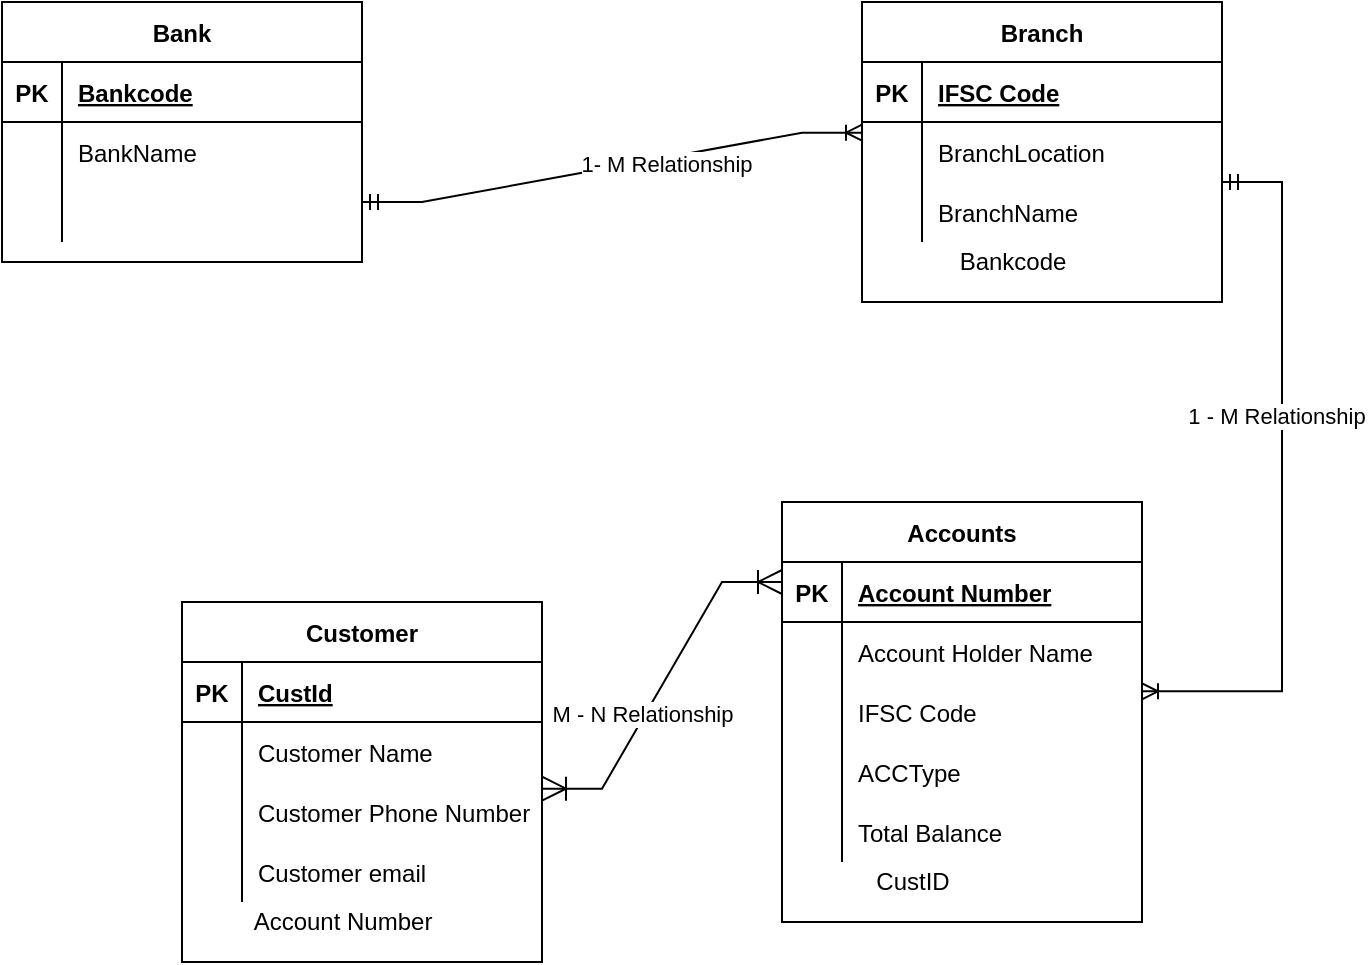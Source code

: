<mxfile version="18.0.3" type="device"><diagram id="gw29YRTN-MLxQQ9YU6rj" name="Page-1"><mxGraphModel dx="1043" dy="571" grid="1" gridSize="10" guides="1" tooltips="1" connect="1" arrows="1" fold="1" page="1" pageScale="1" pageWidth="850" pageHeight="1100" math="0" shadow="0"><root><mxCell id="0"/><mxCell id="1" parent="0"/><mxCell id="H1KIFYh0fCgbAE-McdSA-1" value="Accounts" style="shape=table;startSize=30;container=1;collapsible=1;childLayout=tableLayout;fixedRows=1;rowLines=0;fontStyle=1;align=center;resizeLast=1;" parent="1" vertex="1"><mxGeometry x="570" y="310" width="180" height="210" as="geometry"/></mxCell><mxCell id="H1KIFYh0fCgbAE-McdSA-2" value="" style="shape=tableRow;horizontal=0;startSize=0;swimlaneHead=0;swimlaneBody=0;fillColor=none;collapsible=0;dropTarget=0;points=[[0,0.5],[1,0.5]];portConstraint=eastwest;top=0;left=0;right=0;bottom=1;" parent="H1KIFYh0fCgbAE-McdSA-1" vertex="1"><mxGeometry y="30" width="180" height="30" as="geometry"/></mxCell><mxCell id="H1KIFYh0fCgbAE-McdSA-3" value="PK" style="shape=partialRectangle;connectable=0;fillColor=none;top=0;left=0;bottom=0;right=0;fontStyle=1;overflow=hidden;" parent="H1KIFYh0fCgbAE-McdSA-2" vertex="1"><mxGeometry width="30" height="30" as="geometry"><mxRectangle width="30" height="30" as="alternateBounds"/></mxGeometry></mxCell><mxCell id="H1KIFYh0fCgbAE-McdSA-4" value="Account Number" style="shape=partialRectangle;connectable=0;fillColor=none;top=0;left=0;bottom=0;right=0;align=left;spacingLeft=6;fontStyle=5;overflow=hidden;" parent="H1KIFYh0fCgbAE-McdSA-2" vertex="1"><mxGeometry x="30" width="150" height="30" as="geometry"><mxRectangle width="150" height="30" as="alternateBounds"/></mxGeometry></mxCell><mxCell id="H1KIFYh0fCgbAE-McdSA-5" value="" style="shape=tableRow;horizontal=0;startSize=0;swimlaneHead=0;swimlaneBody=0;fillColor=none;collapsible=0;dropTarget=0;points=[[0,0.5],[1,0.5]];portConstraint=eastwest;top=0;left=0;right=0;bottom=0;" parent="H1KIFYh0fCgbAE-McdSA-1" vertex="1"><mxGeometry y="60" width="180" height="30" as="geometry"/></mxCell><mxCell id="H1KIFYh0fCgbAE-McdSA-6" value="" style="shape=partialRectangle;connectable=0;fillColor=none;top=0;left=0;bottom=0;right=0;editable=1;overflow=hidden;" parent="H1KIFYh0fCgbAE-McdSA-5" vertex="1"><mxGeometry width="30" height="30" as="geometry"><mxRectangle width="30" height="30" as="alternateBounds"/></mxGeometry></mxCell><mxCell id="H1KIFYh0fCgbAE-McdSA-7" value="Account Holder Name" style="shape=partialRectangle;connectable=0;fillColor=none;top=0;left=0;bottom=0;right=0;align=left;spacingLeft=6;overflow=hidden;" parent="H1KIFYh0fCgbAE-McdSA-5" vertex="1"><mxGeometry x="30" width="150" height="30" as="geometry"><mxRectangle width="150" height="30" as="alternateBounds"/></mxGeometry></mxCell><mxCell id="H1KIFYh0fCgbAE-McdSA-8" value="" style="shape=tableRow;horizontal=0;startSize=0;swimlaneHead=0;swimlaneBody=0;fillColor=none;collapsible=0;dropTarget=0;points=[[0,0.5],[1,0.5]];portConstraint=eastwest;top=0;left=0;right=0;bottom=0;" parent="H1KIFYh0fCgbAE-McdSA-1" vertex="1"><mxGeometry y="90" width="180" height="30" as="geometry"/></mxCell><mxCell id="H1KIFYh0fCgbAE-McdSA-9" value="" style="shape=partialRectangle;connectable=0;fillColor=none;top=0;left=0;bottom=0;right=0;editable=1;overflow=hidden;" parent="H1KIFYh0fCgbAE-McdSA-8" vertex="1"><mxGeometry width="30" height="30" as="geometry"><mxRectangle width="30" height="30" as="alternateBounds"/></mxGeometry></mxCell><mxCell id="H1KIFYh0fCgbAE-McdSA-10" value="IFSC Code" style="shape=partialRectangle;connectable=0;fillColor=none;top=0;left=0;bottom=0;right=0;align=left;spacingLeft=6;overflow=hidden;" parent="H1KIFYh0fCgbAE-McdSA-8" vertex="1"><mxGeometry x="30" width="150" height="30" as="geometry"><mxRectangle width="150" height="30" as="alternateBounds"/></mxGeometry></mxCell><mxCell id="RsYhlBpxTM3ad78ZL0je-14" value="" style="shape=tableRow;horizontal=0;startSize=0;swimlaneHead=0;swimlaneBody=0;fillColor=none;collapsible=0;dropTarget=0;points=[[0,0.5],[1,0.5]];portConstraint=eastwest;top=0;left=0;right=0;bottom=0;" parent="H1KIFYh0fCgbAE-McdSA-1" vertex="1"><mxGeometry y="120" width="180" height="30" as="geometry"/></mxCell><mxCell id="RsYhlBpxTM3ad78ZL0je-15" value="" style="shape=partialRectangle;connectable=0;fillColor=none;top=0;left=0;bottom=0;right=0;editable=1;overflow=hidden;" parent="RsYhlBpxTM3ad78ZL0je-14" vertex="1"><mxGeometry width="30" height="30" as="geometry"><mxRectangle width="30" height="30" as="alternateBounds"/></mxGeometry></mxCell><mxCell id="RsYhlBpxTM3ad78ZL0je-16" value="ACCType" style="shape=partialRectangle;connectable=0;fillColor=none;top=0;left=0;bottom=0;right=0;align=left;spacingLeft=6;overflow=hidden;" parent="RsYhlBpxTM3ad78ZL0je-14" vertex="1"><mxGeometry x="30" width="150" height="30" as="geometry"><mxRectangle width="150" height="30" as="alternateBounds"/></mxGeometry></mxCell><mxCell id="RsYhlBpxTM3ad78ZL0je-17" value="" style="shape=tableRow;horizontal=0;startSize=0;swimlaneHead=0;swimlaneBody=0;fillColor=none;collapsible=0;dropTarget=0;points=[[0,0.5],[1,0.5]];portConstraint=eastwest;top=0;left=0;right=0;bottom=0;" parent="H1KIFYh0fCgbAE-McdSA-1" vertex="1"><mxGeometry y="150" width="180" height="30" as="geometry"/></mxCell><mxCell id="RsYhlBpxTM3ad78ZL0je-18" value="" style="shape=partialRectangle;connectable=0;fillColor=none;top=0;left=0;bottom=0;right=0;editable=1;overflow=hidden;" parent="RsYhlBpxTM3ad78ZL0je-17" vertex="1"><mxGeometry width="30" height="30" as="geometry"><mxRectangle width="30" height="30" as="alternateBounds"/></mxGeometry></mxCell><mxCell id="RsYhlBpxTM3ad78ZL0je-19" value="Total Balance" style="shape=partialRectangle;connectable=0;fillColor=none;top=0;left=0;bottom=0;right=0;align=left;spacingLeft=6;overflow=hidden;" parent="RsYhlBpxTM3ad78ZL0je-17" vertex="1"><mxGeometry x="30" width="150" height="30" as="geometry"><mxRectangle width="150" height="30" as="alternateBounds"/></mxGeometry></mxCell><mxCell id="H1KIFYh0fCgbAE-McdSA-18" value="Customer" style="shape=table;startSize=30;container=1;collapsible=1;childLayout=tableLayout;fixedRows=1;rowLines=0;fontStyle=1;align=center;resizeLast=1;" parent="1" vertex="1"><mxGeometry x="270" y="360" width="180" height="180" as="geometry"/></mxCell><mxCell id="H1KIFYh0fCgbAE-McdSA-19" value="" style="shape=tableRow;horizontal=0;startSize=0;swimlaneHead=0;swimlaneBody=0;fillColor=none;collapsible=0;dropTarget=0;points=[[0,0.5],[1,0.5]];portConstraint=eastwest;top=0;left=0;right=0;bottom=1;" parent="H1KIFYh0fCgbAE-McdSA-18" vertex="1"><mxGeometry y="30" width="180" height="30" as="geometry"/></mxCell><mxCell id="H1KIFYh0fCgbAE-McdSA-20" value="PK" style="shape=partialRectangle;connectable=0;fillColor=none;top=0;left=0;bottom=0;right=0;fontStyle=1;overflow=hidden;" parent="H1KIFYh0fCgbAE-McdSA-19" vertex="1"><mxGeometry width="30" height="30" as="geometry"><mxRectangle width="30" height="30" as="alternateBounds"/></mxGeometry></mxCell><mxCell id="H1KIFYh0fCgbAE-McdSA-21" value="CustId" style="shape=partialRectangle;connectable=0;fillColor=none;top=0;left=0;bottom=0;right=0;align=left;spacingLeft=6;fontStyle=5;overflow=hidden;" parent="H1KIFYh0fCgbAE-McdSA-19" vertex="1"><mxGeometry x="30" width="150" height="30" as="geometry"><mxRectangle width="150" height="30" as="alternateBounds"/></mxGeometry></mxCell><mxCell id="H1KIFYh0fCgbAE-McdSA-22" value="" style="shape=tableRow;horizontal=0;startSize=0;swimlaneHead=0;swimlaneBody=0;fillColor=none;collapsible=0;dropTarget=0;points=[[0,0.5],[1,0.5]];portConstraint=eastwest;top=0;left=0;right=0;bottom=0;" parent="H1KIFYh0fCgbAE-McdSA-18" vertex="1"><mxGeometry y="60" width="180" height="30" as="geometry"/></mxCell><mxCell id="H1KIFYh0fCgbAE-McdSA-23" value="" style="shape=partialRectangle;connectable=0;fillColor=none;top=0;left=0;bottom=0;right=0;editable=1;overflow=hidden;" parent="H1KIFYh0fCgbAE-McdSA-22" vertex="1"><mxGeometry width="30" height="30" as="geometry"><mxRectangle width="30" height="30" as="alternateBounds"/></mxGeometry></mxCell><mxCell id="H1KIFYh0fCgbAE-McdSA-24" value="Customer Name" style="shape=partialRectangle;connectable=0;fillColor=none;top=0;left=0;bottom=0;right=0;align=left;spacingLeft=6;overflow=hidden;" parent="H1KIFYh0fCgbAE-McdSA-22" vertex="1"><mxGeometry x="30" width="150" height="30" as="geometry"><mxRectangle width="150" height="30" as="alternateBounds"/></mxGeometry></mxCell><mxCell id="H1KIFYh0fCgbAE-McdSA-25" value="" style="shape=tableRow;horizontal=0;startSize=0;swimlaneHead=0;swimlaneBody=0;fillColor=none;collapsible=0;dropTarget=0;points=[[0,0.5],[1,0.5]];portConstraint=eastwest;top=0;left=0;right=0;bottom=0;" parent="H1KIFYh0fCgbAE-McdSA-18" vertex="1"><mxGeometry y="90" width="180" height="30" as="geometry"/></mxCell><mxCell id="H1KIFYh0fCgbAE-McdSA-26" value="" style="shape=partialRectangle;connectable=0;fillColor=none;top=0;left=0;bottom=0;right=0;editable=1;overflow=hidden;fontStyle=1" parent="H1KIFYh0fCgbAE-McdSA-25" vertex="1"><mxGeometry width="30" height="30" as="geometry"><mxRectangle width="30" height="30" as="alternateBounds"/></mxGeometry></mxCell><mxCell id="H1KIFYh0fCgbAE-McdSA-27" value="Customer Phone Number" style="shape=partialRectangle;connectable=0;fillColor=none;top=0;left=0;bottom=0;right=0;align=left;spacingLeft=6;overflow=hidden;fontStyle=0" parent="H1KIFYh0fCgbAE-McdSA-25" vertex="1"><mxGeometry x="30" width="150" height="30" as="geometry"><mxRectangle width="150" height="30" as="alternateBounds"/></mxGeometry></mxCell><mxCell id="H1KIFYh0fCgbAE-McdSA-28" value="" style="shape=tableRow;horizontal=0;startSize=0;swimlaneHead=0;swimlaneBody=0;fillColor=none;collapsible=0;dropTarget=0;points=[[0,0.5],[1,0.5]];portConstraint=eastwest;top=0;left=0;right=0;bottom=0;" parent="H1KIFYh0fCgbAE-McdSA-18" vertex="1"><mxGeometry y="120" width="180" height="30" as="geometry"/></mxCell><mxCell id="H1KIFYh0fCgbAE-McdSA-29" value="" style="shape=partialRectangle;connectable=0;fillColor=none;top=0;left=0;bottom=0;right=0;editable=1;overflow=hidden;" parent="H1KIFYh0fCgbAE-McdSA-28" vertex="1"><mxGeometry width="30" height="30" as="geometry"><mxRectangle width="30" height="30" as="alternateBounds"/></mxGeometry></mxCell><mxCell id="H1KIFYh0fCgbAE-McdSA-30" value="Customer email" style="shape=partialRectangle;connectable=0;fillColor=none;top=0;left=0;bottom=0;right=0;align=left;spacingLeft=6;overflow=hidden;" parent="H1KIFYh0fCgbAE-McdSA-28" vertex="1"><mxGeometry x="30" width="150" height="30" as="geometry"><mxRectangle width="150" height="30" as="alternateBounds"/></mxGeometry></mxCell><mxCell id="RsYhlBpxTM3ad78ZL0je-1" value="Bank" style="shape=table;startSize=30;container=1;collapsible=1;childLayout=tableLayout;fixedRows=1;rowLines=0;fontStyle=1;align=center;resizeLast=1;" parent="1" vertex="1"><mxGeometry x="180" y="60" width="180" height="130" as="geometry"/></mxCell><mxCell id="RsYhlBpxTM3ad78ZL0je-2" value="" style="shape=tableRow;horizontal=0;startSize=0;swimlaneHead=0;swimlaneBody=0;fillColor=none;collapsible=0;dropTarget=0;points=[[0,0.5],[1,0.5]];portConstraint=eastwest;top=0;left=0;right=0;bottom=1;" parent="RsYhlBpxTM3ad78ZL0je-1" vertex="1"><mxGeometry y="30" width="180" height="30" as="geometry"/></mxCell><mxCell id="RsYhlBpxTM3ad78ZL0je-3" value="PK" style="shape=partialRectangle;connectable=0;fillColor=none;top=0;left=0;bottom=0;right=0;fontStyle=1;overflow=hidden;" parent="RsYhlBpxTM3ad78ZL0je-2" vertex="1"><mxGeometry width="30" height="30" as="geometry"><mxRectangle width="30" height="30" as="alternateBounds"/></mxGeometry></mxCell><mxCell id="RsYhlBpxTM3ad78ZL0je-4" value="Bankcode" style="shape=partialRectangle;connectable=0;fillColor=none;top=0;left=0;bottom=0;right=0;align=left;spacingLeft=6;fontStyle=5;overflow=hidden;" parent="RsYhlBpxTM3ad78ZL0je-2" vertex="1"><mxGeometry x="30" width="150" height="30" as="geometry"><mxRectangle width="150" height="30" as="alternateBounds"/></mxGeometry></mxCell><mxCell id="RsYhlBpxTM3ad78ZL0je-5" value="" style="shape=tableRow;horizontal=0;startSize=0;swimlaneHead=0;swimlaneBody=0;fillColor=none;collapsible=0;dropTarget=0;points=[[0,0.5],[1,0.5]];portConstraint=eastwest;top=0;left=0;right=0;bottom=0;" parent="RsYhlBpxTM3ad78ZL0je-1" vertex="1"><mxGeometry y="60" width="180" height="30" as="geometry"/></mxCell><mxCell id="RsYhlBpxTM3ad78ZL0je-6" value="" style="shape=partialRectangle;connectable=0;fillColor=none;top=0;left=0;bottom=0;right=0;editable=1;overflow=hidden;" parent="RsYhlBpxTM3ad78ZL0je-5" vertex="1"><mxGeometry width="30" height="30" as="geometry"><mxRectangle width="30" height="30" as="alternateBounds"/></mxGeometry></mxCell><mxCell id="RsYhlBpxTM3ad78ZL0je-7" value="BankName" style="shape=partialRectangle;connectable=0;fillColor=none;top=0;left=0;bottom=0;right=0;align=left;spacingLeft=6;overflow=hidden;" parent="RsYhlBpxTM3ad78ZL0je-5" vertex="1"><mxGeometry x="30" width="150" height="30" as="geometry"><mxRectangle width="150" height="30" as="alternateBounds"/></mxGeometry></mxCell><mxCell id="RsYhlBpxTM3ad78ZL0je-8" value="" style="shape=tableRow;horizontal=0;startSize=0;swimlaneHead=0;swimlaneBody=0;fillColor=none;collapsible=0;dropTarget=0;points=[[0,0.5],[1,0.5]];portConstraint=eastwest;top=0;left=0;right=0;bottom=0;" parent="RsYhlBpxTM3ad78ZL0je-1" vertex="1"><mxGeometry y="90" width="180" height="30" as="geometry"/></mxCell><mxCell id="RsYhlBpxTM3ad78ZL0je-9" value="" style="shape=partialRectangle;connectable=0;fillColor=none;top=0;left=0;bottom=0;right=0;editable=1;overflow=hidden;" parent="RsYhlBpxTM3ad78ZL0je-8" vertex="1"><mxGeometry width="30" height="30" as="geometry"><mxRectangle width="30" height="30" as="alternateBounds"/></mxGeometry></mxCell><mxCell id="RsYhlBpxTM3ad78ZL0je-10" value="" style="shape=partialRectangle;connectable=0;fillColor=none;top=0;left=0;bottom=0;right=0;align=left;spacingLeft=6;overflow=hidden;" parent="RsYhlBpxTM3ad78ZL0je-8" vertex="1"><mxGeometry x="30" width="150" height="30" as="geometry"><mxRectangle width="150" height="30" as="alternateBounds"/></mxGeometry></mxCell><mxCell id="H1KIFYh0fCgbAE-McdSA-34" value="Branch" style="shape=table;startSize=30;container=1;collapsible=1;childLayout=tableLayout;fixedRows=1;rowLines=0;fontStyle=1;align=center;resizeLast=1;" parent="1" vertex="1"><mxGeometry x="610" y="60" width="180" height="150" as="geometry"/></mxCell><mxCell id="H1KIFYh0fCgbAE-McdSA-35" value="" style="shape=tableRow;horizontal=0;startSize=0;swimlaneHead=0;swimlaneBody=0;fillColor=none;collapsible=0;dropTarget=0;points=[[0,0.5],[1,0.5]];portConstraint=eastwest;top=0;left=0;right=0;bottom=1;" parent="H1KIFYh0fCgbAE-McdSA-34" vertex="1"><mxGeometry y="30" width="180" height="30" as="geometry"/></mxCell><mxCell id="H1KIFYh0fCgbAE-McdSA-36" value="PK" style="shape=partialRectangle;connectable=0;fillColor=none;top=0;left=0;bottom=0;right=0;fontStyle=1;overflow=hidden;" parent="H1KIFYh0fCgbAE-McdSA-35" vertex="1"><mxGeometry width="30" height="30" as="geometry"><mxRectangle width="30" height="30" as="alternateBounds"/></mxGeometry></mxCell><mxCell id="H1KIFYh0fCgbAE-McdSA-37" value="IFSC Code" style="shape=partialRectangle;connectable=0;fillColor=none;top=0;left=0;bottom=0;right=0;align=left;spacingLeft=6;fontStyle=5;overflow=hidden;" parent="H1KIFYh0fCgbAE-McdSA-35" vertex="1"><mxGeometry x="30" width="150" height="30" as="geometry"><mxRectangle width="150" height="30" as="alternateBounds"/></mxGeometry></mxCell><mxCell id="H1KIFYh0fCgbAE-McdSA-41" value="" style="shape=tableRow;horizontal=0;startSize=0;swimlaneHead=0;swimlaneBody=0;fillColor=none;collapsible=0;dropTarget=0;points=[[0,0.5],[1,0.5]];portConstraint=eastwest;top=0;left=0;right=0;bottom=0;" parent="H1KIFYh0fCgbAE-McdSA-34" vertex="1"><mxGeometry y="60" width="180" height="30" as="geometry"/></mxCell><mxCell id="H1KIFYh0fCgbAE-McdSA-42" value="" style="shape=partialRectangle;connectable=0;fillColor=none;top=0;left=0;bottom=0;right=0;editable=1;overflow=hidden;" parent="H1KIFYh0fCgbAE-McdSA-41" vertex="1"><mxGeometry width="30" height="30" as="geometry"><mxRectangle width="30" height="30" as="alternateBounds"/></mxGeometry></mxCell><mxCell id="H1KIFYh0fCgbAE-McdSA-43" value="BranchLocation" style="shape=partialRectangle;connectable=0;fillColor=none;top=0;left=0;bottom=0;right=0;align=left;spacingLeft=6;overflow=hidden;" parent="H1KIFYh0fCgbAE-McdSA-41" vertex="1"><mxGeometry x="30" width="150" height="30" as="geometry"><mxRectangle width="150" height="30" as="alternateBounds"/></mxGeometry></mxCell><mxCell id="H1KIFYh0fCgbAE-McdSA-44" value="" style="shape=tableRow;horizontal=0;startSize=0;swimlaneHead=0;swimlaneBody=0;fillColor=none;collapsible=0;dropTarget=0;points=[[0,0.5],[1,0.5]];portConstraint=eastwest;top=0;left=0;right=0;bottom=0;" parent="H1KIFYh0fCgbAE-McdSA-34" vertex="1"><mxGeometry y="90" width="180" height="30" as="geometry"/></mxCell><mxCell id="H1KIFYh0fCgbAE-McdSA-45" value="" style="shape=partialRectangle;connectable=0;fillColor=none;top=0;left=0;bottom=0;right=0;editable=1;overflow=hidden;" parent="H1KIFYh0fCgbAE-McdSA-44" vertex="1"><mxGeometry width="30" height="30" as="geometry"><mxRectangle width="30" height="30" as="alternateBounds"/></mxGeometry></mxCell><mxCell id="H1KIFYh0fCgbAE-McdSA-46" value="BranchName" style="shape=partialRectangle;connectable=0;fillColor=none;top=0;left=0;bottom=0;right=0;align=left;spacingLeft=6;overflow=hidden;" parent="H1KIFYh0fCgbAE-McdSA-44" vertex="1"><mxGeometry x="30" width="150" height="30" as="geometry"><mxRectangle width="150" height="30" as="alternateBounds"/></mxGeometry></mxCell><mxCell id="RsYhlBpxTM3ad78ZL0je-26" value="" style="edgeStyle=entityRelationEdgeStyle;fontSize=12;html=1;endArrow=ERoneToMany;startArrow=ERoneToMany;rounded=0;startSize=10;endSize=10;exitX=1;exitY=0.111;exitDx=0;exitDy=0;exitPerimeter=0;" parent="1" source="H1KIFYh0fCgbAE-McdSA-25" edge="1"><mxGeometry width="100" height="100" relative="1" as="geometry"><mxPoint x="470" y="450" as="sourcePoint"/><mxPoint x="570" y="350" as="targetPoint"/></mxGeometry></mxCell><mxCell id="tjntdFmVBT7l1wYvEFJZ-5" value="M - N Relationship" style="edgeLabel;html=1;align=center;verticalAlign=middle;resizable=0;points=[];" parent="RsYhlBpxTM3ad78ZL0je-26" vertex="1" connectable="0"><mxGeometry x="-0.369" y="2" relative="1" as="geometry"><mxPoint x="8" y="-14" as="offset"/></mxGeometry></mxCell><mxCell id="tjntdFmVBT7l1wYvEFJZ-1" value="" style="edgeStyle=entityRelationEdgeStyle;fontSize=12;html=1;endArrow=ERoneToMany;startArrow=ERmandOne;rounded=0;entryX=0;entryY=0.178;entryDx=0;entryDy=0;entryPerimeter=0;" parent="1" target="H1KIFYh0fCgbAE-McdSA-41" edge="1"><mxGeometry width="100" height="100" relative="1" as="geometry"><mxPoint x="360" y="160" as="sourcePoint"/><mxPoint x="460" y="60" as="targetPoint"/></mxGeometry></mxCell><mxCell id="tjntdFmVBT7l1wYvEFJZ-2" value="1- M Relationship" style="edgeLabel;html=1;align=center;verticalAlign=middle;resizable=0;points=[];" parent="tjntdFmVBT7l1wYvEFJZ-1" vertex="1" connectable="0"><mxGeometry x="0.21" y="-3" relative="1" as="geometry"><mxPoint as="offset"/></mxGeometry></mxCell><mxCell id="tjntdFmVBT7l1wYvEFJZ-3" value="" style="edgeStyle=entityRelationEdgeStyle;fontSize=12;html=1;endArrow=ERoneToMany;startArrow=ERmandOne;rounded=0;entryX=1;entryY=0.156;entryDx=0;entryDy=0;entryPerimeter=0;" parent="1" target="H1KIFYh0fCgbAE-McdSA-8" edge="1"><mxGeometry width="100" height="100" relative="1" as="geometry"><mxPoint x="790" y="150" as="sourcePoint"/><mxPoint x="770" y="270" as="targetPoint"/></mxGeometry></mxCell><mxCell id="tjntdFmVBT7l1wYvEFJZ-4" value="1 - M Relationship" style="edgeLabel;html=1;align=center;verticalAlign=middle;resizable=0;points=[];" parent="tjntdFmVBT7l1wYvEFJZ-3" vertex="1" connectable="0"><mxGeometry x="-0.171" y="-3" relative="1" as="geometry"><mxPoint as="offset"/></mxGeometry></mxCell><mxCell id="NEMnwhdgL6wHUzFbx119-2" value="Bankcode" style="text;html=1;align=center;verticalAlign=middle;resizable=0;points=[];autosize=1;strokeColor=none;fillColor=none;" vertex="1" parent="1"><mxGeometry x="650" y="180" width="70" height="20" as="geometry"/></mxCell><mxCell id="NEMnwhdgL6wHUzFbx119-3" value="CustID" style="text;html=1;align=center;verticalAlign=middle;resizable=0;points=[];autosize=1;strokeColor=none;fillColor=none;" vertex="1" parent="1"><mxGeometry x="610" y="490" width="50" height="20" as="geometry"/></mxCell><mxCell id="NEMnwhdgL6wHUzFbx119-4" value="Account Number" style="text;html=1;align=center;verticalAlign=middle;resizable=0;points=[];autosize=1;strokeColor=none;fillColor=none;" vertex="1" parent="1"><mxGeometry x="300" y="510" width="100" height="20" as="geometry"/></mxCell></root></mxGraphModel></diagram></mxfile>